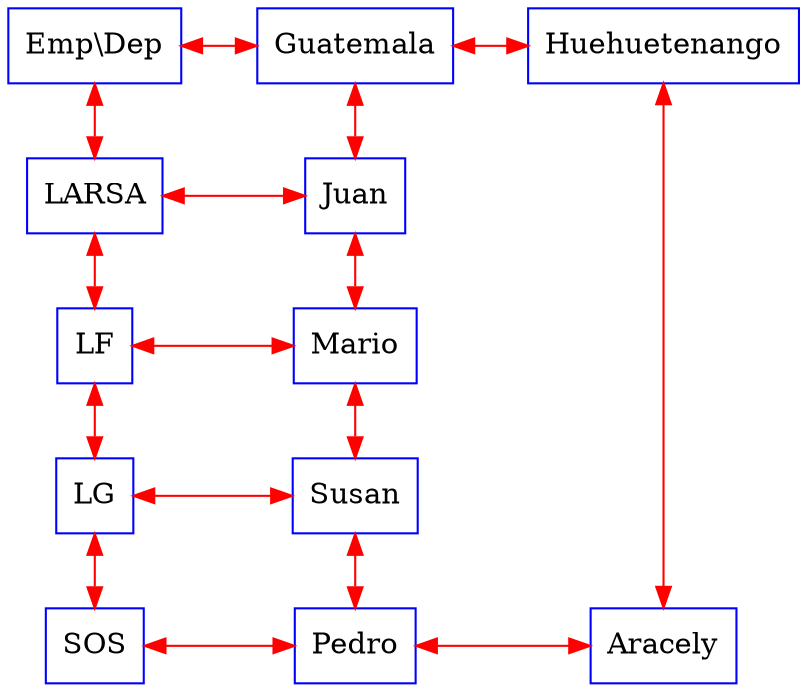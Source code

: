 digraph G {
rankdir = TB;
node [shape=rectangle, color=blue, height=0.5, width=0.5];
edge [color= red];
graph[ nodesep = 0.5];
nodeXY [label="Emp\\Dep"];
nodeXGuatemala [label="Guatemala"];
nodeXHuehuetenango [label="Huehuetenango"];

nodeYLARSA [label="LARSA"];
nodeYLF [label="LF"];
nodeYLG [label="LG"];
nodeYSOS [label="SOS"];

nodevGuatemalaLARSA [label="Juan"];
nodevGuatemalaLF [label="Mario"];
nodevGuatemalaLG [label="Susan"];
nodevGuatemalaSOS [label="Pedro"];
nodevHuehuetenangoSOS [label="Aracely"];

nodeXY -> nodeXGuatemala [dir=both];
nodeXGuatemala -> nodeXHuehuetenango [dir=both];

nodeXY -> nodeYLARSA [dir=both];
nodeYLARSA -> nodeYLF [dir=both];
nodeYLF -> nodeYLG [dir=both];
nodeYLG -> nodeYSOS [dir=both];

nodeXGuatemala -> nodevGuatemalaLARSA [dir=both];
nodevGuatemalaSOS -> nodevGuatemalaLG [dir=both];
nodevGuatemalaLARSA -> nodevGuatemalaLF [dir=both];
nodevGuatemalaLF -> nodevGuatemalaLG [dir=both];
nodeXHuehuetenango -> nodevHuehuetenangoSOS [dir=both];
nodeYLARSA -> nodevGuatemalaLARSA [constraint=false, dir=both];
nodeYLF -> nodevGuatemalaLF [constraint=false, dir=both];
nodeYLG -> nodevGuatemalaLG [constraint=false, dir=both];
nodeYSOS -> nodevGuatemalaSOS [constraint=false, dir=both];
nodevGuatemalaSOS -> nodevHuehuetenangoSOS [constraint=false, dir=both];

{rank=same; nodeXY; nodeXGuatemala; nodeXHuehuetenango; }
{rank=same; nodeYLARSA; nodevGuatemalaLARSA; }
{rank=same; nodeYLF; nodevGuatemalaLF; }
{rank=same; nodeYLG; nodevGuatemalaLG; }
{rank=same; nodeYSOS; nodevGuatemalaSOS; nodevHuehuetenangoSOS; }
}

